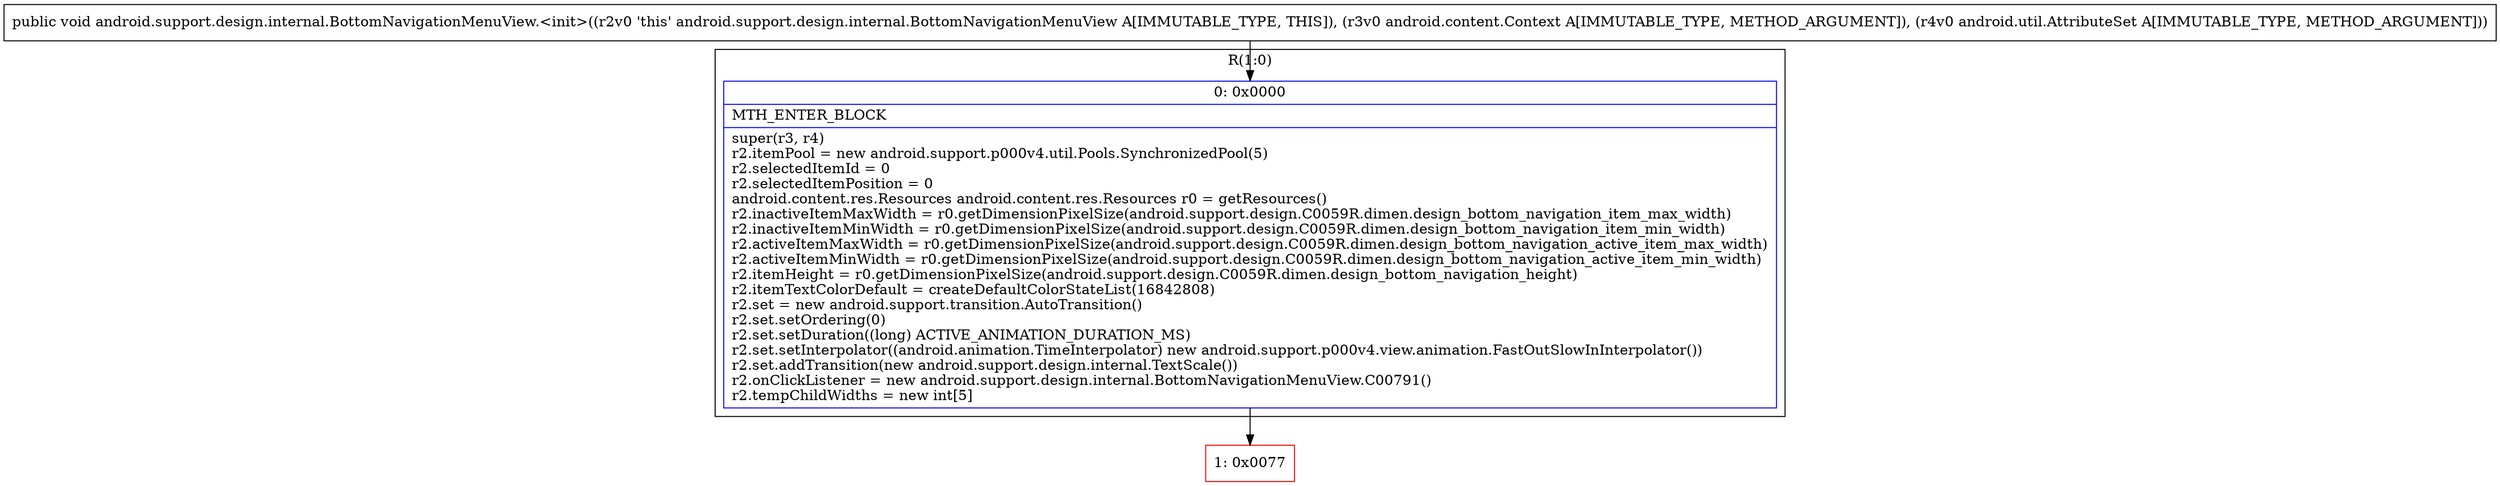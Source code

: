 digraph "CFG forandroid.support.design.internal.BottomNavigationMenuView.\<init\>(Landroid\/content\/Context;Landroid\/util\/AttributeSet;)V" {
subgraph cluster_Region_1386951759 {
label = "R(1:0)";
node [shape=record,color=blue];
Node_0 [shape=record,label="{0\:\ 0x0000|MTH_ENTER_BLOCK\l|super(r3, r4)\lr2.itemPool = new android.support.p000v4.util.Pools.SynchronizedPool(5)\lr2.selectedItemId = 0\lr2.selectedItemPosition = 0\landroid.content.res.Resources android.content.res.Resources r0 = getResources()\lr2.inactiveItemMaxWidth = r0.getDimensionPixelSize(android.support.design.C0059R.dimen.design_bottom_navigation_item_max_width)\lr2.inactiveItemMinWidth = r0.getDimensionPixelSize(android.support.design.C0059R.dimen.design_bottom_navigation_item_min_width)\lr2.activeItemMaxWidth = r0.getDimensionPixelSize(android.support.design.C0059R.dimen.design_bottom_navigation_active_item_max_width)\lr2.activeItemMinWidth = r0.getDimensionPixelSize(android.support.design.C0059R.dimen.design_bottom_navigation_active_item_min_width)\lr2.itemHeight = r0.getDimensionPixelSize(android.support.design.C0059R.dimen.design_bottom_navigation_height)\lr2.itemTextColorDefault = createDefaultColorStateList(16842808)\lr2.set = new android.support.transition.AutoTransition()\lr2.set.setOrdering(0)\lr2.set.setDuration((long) ACTIVE_ANIMATION_DURATION_MS)\lr2.set.setInterpolator((android.animation.TimeInterpolator) new android.support.p000v4.view.animation.FastOutSlowInInterpolator())\lr2.set.addTransition(new android.support.design.internal.TextScale())\lr2.onClickListener = new android.support.design.internal.BottomNavigationMenuView.C00791()\lr2.tempChildWidths = new int[5]\l}"];
}
Node_1 [shape=record,color=red,label="{1\:\ 0x0077}"];
MethodNode[shape=record,label="{public void android.support.design.internal.BottomNavigationMenuView.\<init\>((r2v0 'this' android.support.design.internal.BottomNavigationMenuView A[IMMUTABLE_TYPE, THIS]), (r3v0 android.content.Context A[IMMUTABLE_TYPE, METHOD_ARGUMENT]), (r4v0 android.util.AttributeSet A[IMMUTABLE_TYPE, METHOD_ARGUMENT])) }"];
MethodNode -> Node_0;
Node_0 -> Node_1;
}

